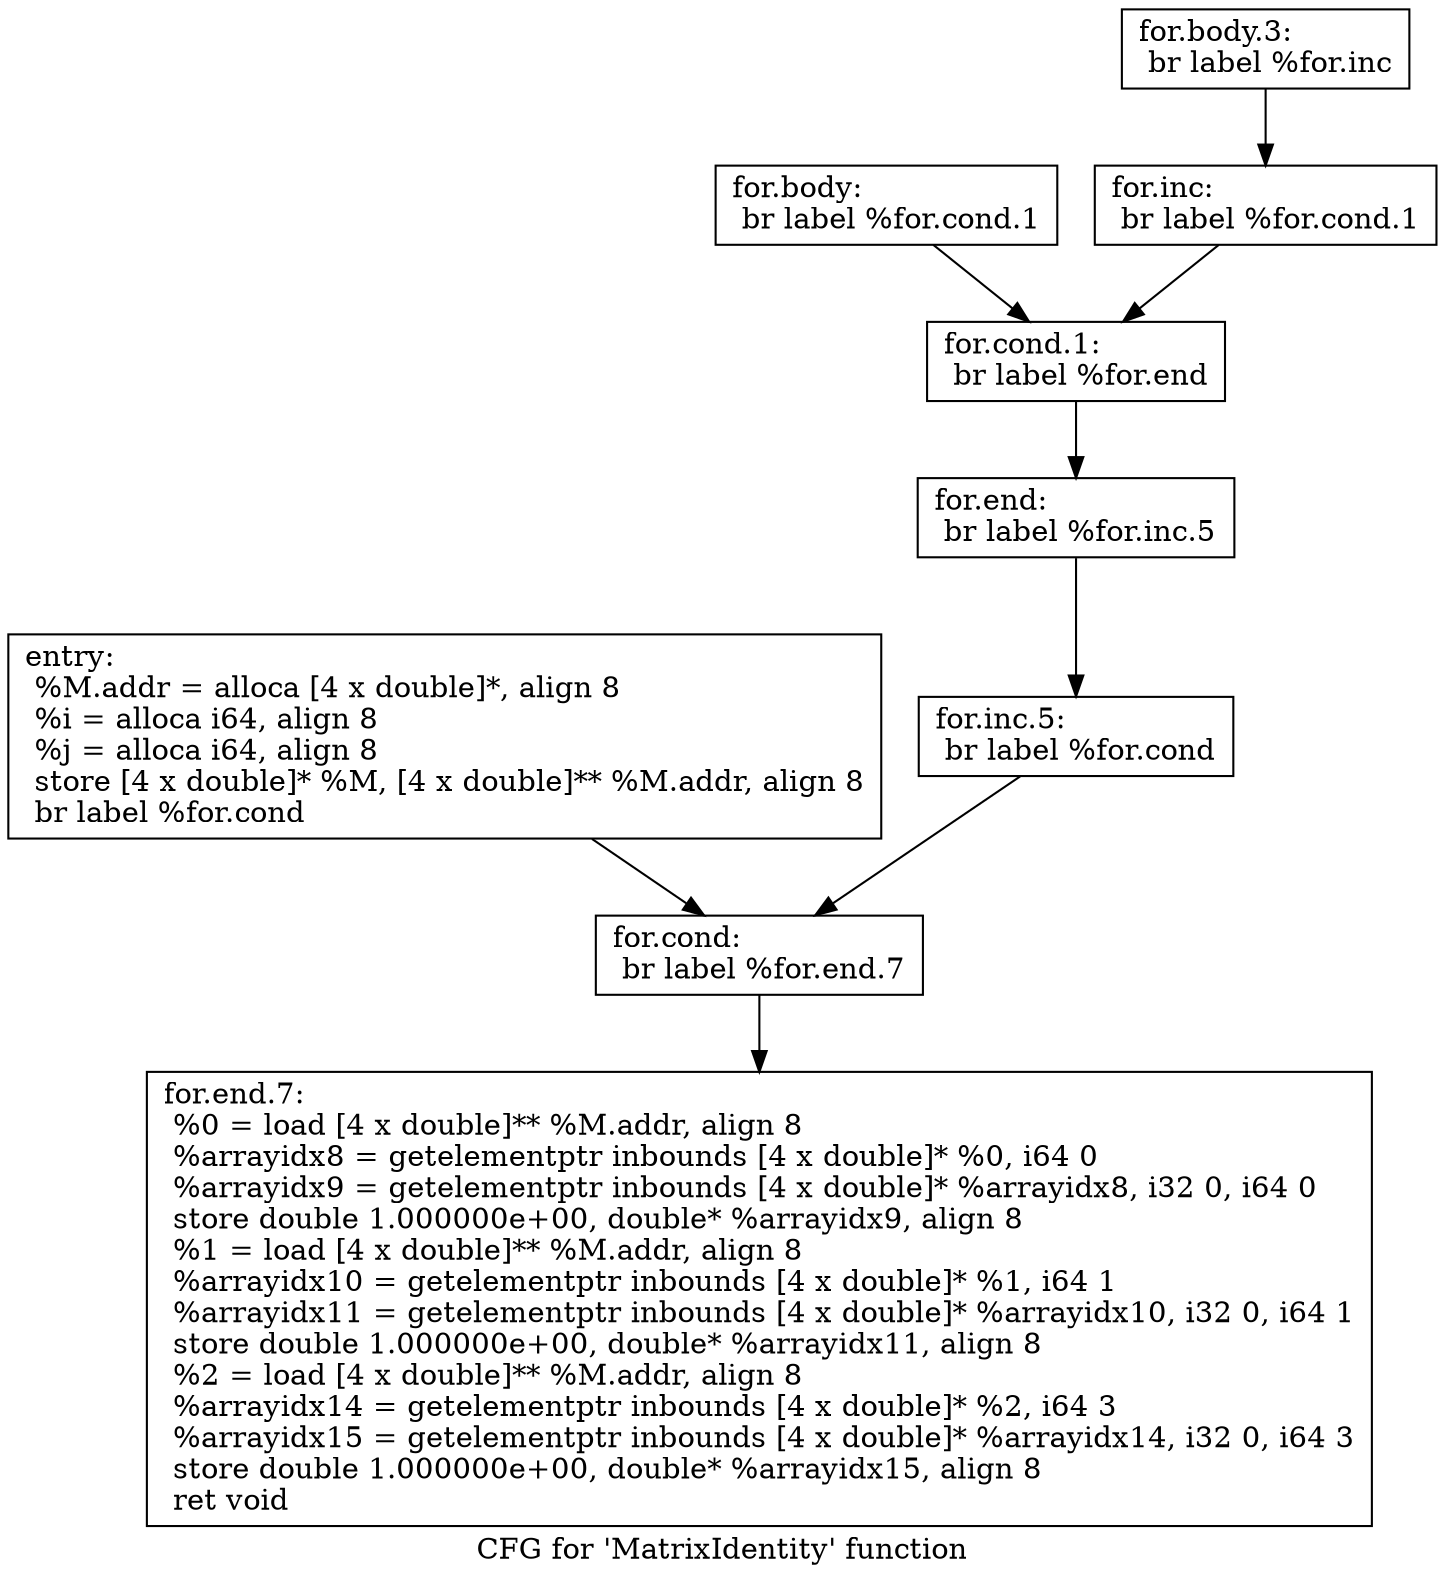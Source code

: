 digraph "CFG for 'MatrixIdentity' function" {
	label="CFG for 'MatrixIdentity' function";

	Node0x5fd2e00 [shape=record,label="{entry:\l  %M.addr = alloca [4 x double]*, align 8\l  %i = alloca i64, align 8\l  %j = alloca i64, align 8\l  store [4 x double]* %M, [4 x double]** %M.addr, align 8\l  br label %for.cond\l}"];
	Node0x5fd2e00 -> Node0x5fd31e0;
	Node0x5fd31e0 [shape=record,label="{for.cond:                                         \l  br label %for.end.7\l}"];
	Node0x5fd31e0 -> Node0x5fd3410;
	Node0x5fd3230 [shape=record,label="{for.body:                                         \l  br label %for.cond.1\l}"];
	Node0x5fd3230 -> Node0x5fd3280;
	Node0x5fd3280 [shape=record,label="{for.cond.1:                                       \l  br label %for.end\l}"];
	Node0x5fd3280 -> Node0x5fd3370;
	Node0x5fd32d0 [shape=record,label="{for.body.3:                                       \l  br label %for.inc\l}"];
	Node0x5fd32d0 -> Node0x5fd3320;
	Node0x5fd3320 [shape=record,label="{for.inc:                                          \l  br label %for.cond.1\l}"];
	Node0x5fd3320 -> Node0x5fd3280;
	Node0x5fd3370 [shape=record,label="{for.end:                                          \l  br label %for.inc.5\l}"];
	Node0x5fd3370 -> Node0x5fd33c0;
	Node0x5fd33c0 [shape=record,label="{for.inc.5:                                        \l  br label %for.cond\l}"];
	Node0x5fd33c0 -> Node0x5fd31e0;
	Node0x5fd3410 [shape=record,label="{for.end.7:                                        \l  %0 = load [4 x double]** %M.addr, align 8\l  %arrayidx8 = getelementptr inbounds [4 x double]* %0, i64 0\l  %arrayidx9 = getelementptr inbounds [4 x double]* %arrayidx8, i32 0, i64 0\l  store double 1.000000e+00, double* %arrayidx9, align 8\l  %1 = load [4 x double]** %M.addr, align 8\l  %arrayidx10 = getelementptr inbounds [4 x double]* %1, i64 1\l  %arrayidx11 = getelementptr inbounds [4 x double]* %arrayidx10, i32 0, i64 1\l  store double 1.000000e+00, double* %arrayidx11, align 8\l  %2 = load [4 x double]** %M.addr, align 8\l  %arrayidx14 = getelementptr inbounds [4 x double]* %2, i64 3\l  %arrayidx15 = getelementptr inbounds [4 x double]* %arrayidx14, i32 0, i64 3\l  store double 1.000000e+00, double* %arrayidx15, align 8\l  ret void\l}"];
}
